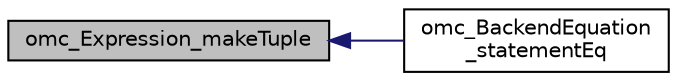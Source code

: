 digraph "omc_Expression_makeTuple"
{
  edge [fontname="Helvetica",fontsize="10",labelfontname="Helvetica",labelfontsize="10"];
  node [fontname="Helvetica",fontsize="10",shape=record];
  rankdir="LR";
  Node65362 [label="omc_Expression_makeTuple",height=0.2,width=0.4,color="black", fillcolor="grey75", style="filled", fontcolor="black"];
  Node65362 -> Node65363 [dir="back",color="midnightblue",fontsize="10",style="solid",fontname="Helvetica"];
  Node65363 [label="omc_BackendEquation\l_statementEq",height=0.2,width=0.4,color="black", fillcolor="white", style="filled",URL="$df/d72/_backend_equation_8h.html#a5d4e0c22c128d026ffe537994f3f572a"];
}
